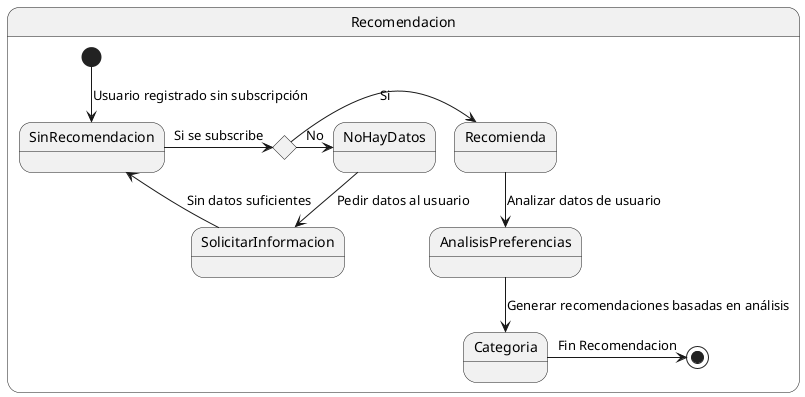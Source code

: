 @startuml

state Recomendacion {
  [*] --> SinRecomendacion : Usuario registrado sin subscripción
  
  state rombo <<choice>>

  SinRecomendacion -r-> rombo : Si se subscribe
  Recomienda <-r- rombo : Si 
  NoHayDatos <-r- rombo : No 

  Recomienda --> AnalisisPreferencias : Analizar datos de usuario
  AnalisisPreferencias --> Categoria : Generar recomendaciones basadas en análisis

  NoHayDatos --> SolicitarInformacion : Pedir datos al usuario
  SolicitarInformacion --> SinRecomendacion : Sin datos suficientes
  
  Categoria -r-> [*] : Fin Recomendacion
}

@enduml
 

